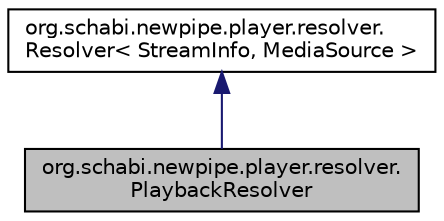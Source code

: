 digraph "org.schabi.newpipe.player.resolver.PlaybackResolver"
{
 // LATEX_PDF_SIZE
  edge [fontname="Helvetica",fontsize="10",labelfontname="Helvetica",labelfontsize="10"];
  node [fontname="Helvetica",fontsize="10",shape=record];
  Node4 [label="org.schabi.newpipe.player.resolver.\lPlaybackResolver",height=0.2,width=0.4,color="black", fillcolor="grey75", style="filled", fontcolor="black",tooltip=" "];
  Node5 -> Node4 [dir="back",color="midnightblue",fontsize="10",style="solid",fontname="Helvetica"];
  Node5 [label="org.schabi.newpipe.player.resolver.\lResolver\< StreamInfo, MediaSource \>",height=0.2,width=0.4,color="black", fillcolor="white", style="filled",URL="$interfaceorg_1_1schabi_1_1newpipe_1_1player_1_1resolver_1_1_resolver.html",tooltip=" "];
}
